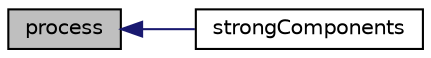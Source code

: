 digraph "process"
{
  edge [fontname="Helvetica",fontsize="10",labelfontname="Helvetica",labelfontsize="10"];
  node [fontname="Helvetica",fontsize="10",shape=record];
  rankdir="LR";
  Node35 [label="process",height=0.2,width=0.4,color="black", fillcolor="grey75", style="filled", fontcolor="black"];
  Node35 -> Node36 [dir="back",color="midnightblue",fontsize="10",style="solid",fontname="Helvetica"];
  Node36 [label="strongComponents",height=0.2,width=0.4,color="black", fillcolor="white", style="filled",URL="$strongComponents_8c.html#afe480bc4995e169ffeb9d3a798ab0d44",tooltip="postgres_connection.h "];
}
